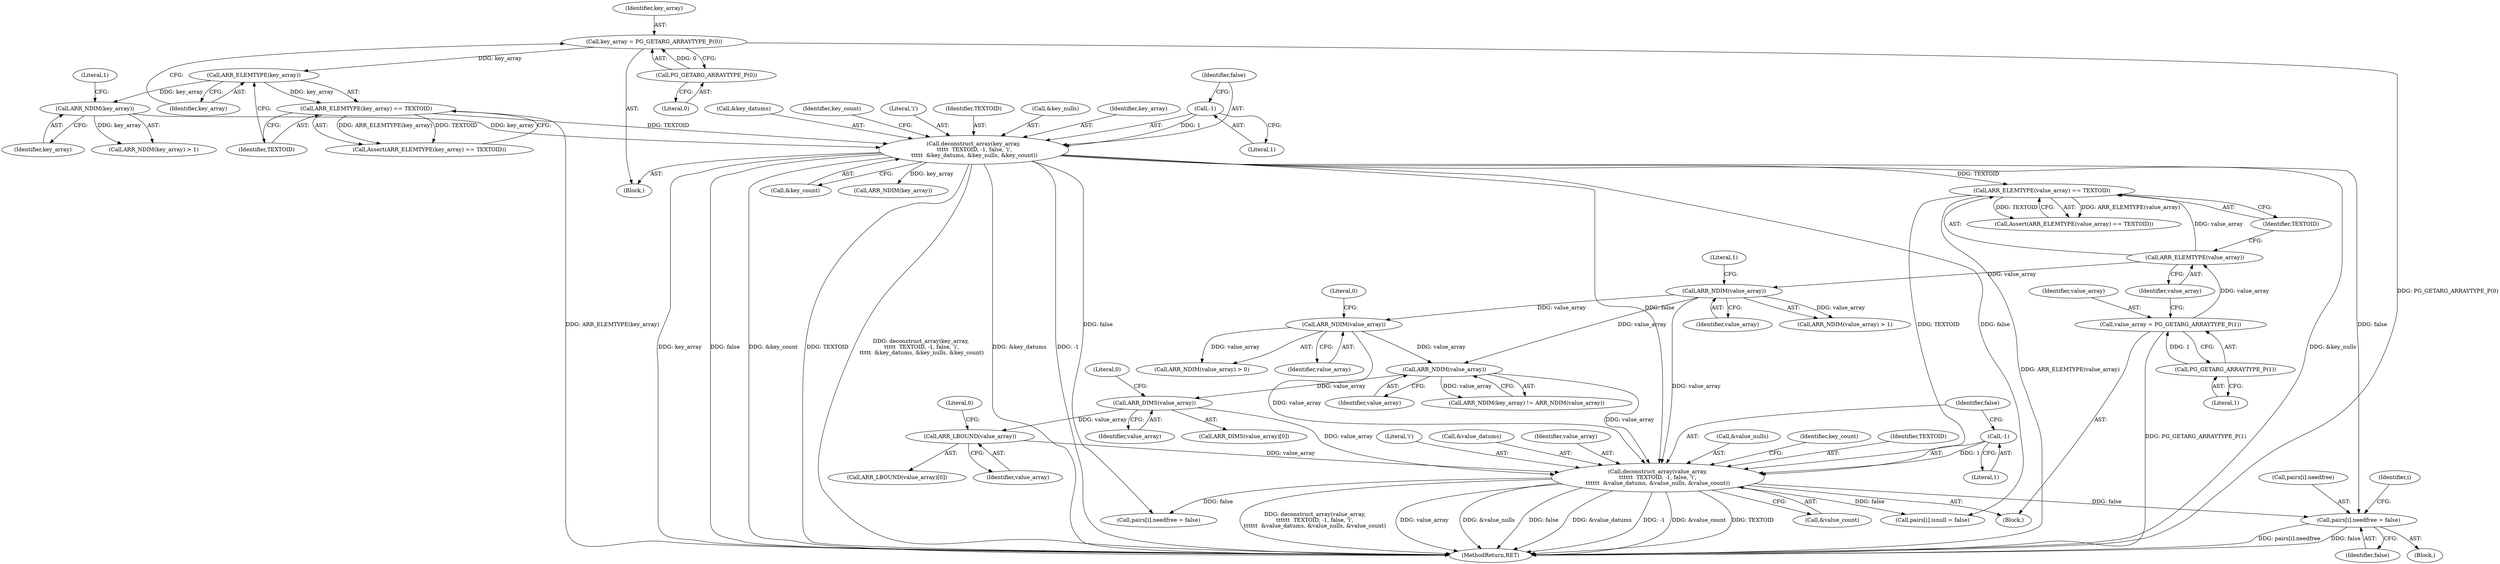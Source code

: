 digraph "0_postgres_31400a673325147e1205326008e32135a78b4d8a_0@API" {
"1000412" [label="(Call,pairs[i].needfree = false)"];
"1000259" [label="(Call,deconstruct_array(value_array,\n\t\t\t\t\t\t  TEXTOID, -1, false, 'i',\n\t\t\t\t\t\t  &value_datums, &value_nulls, &value_count))"];
"1000224" [label="(Call,ARR_NDIM(value_array))"];
"1000206" [label="(Call,ARR_NDIM(value_array))"];
"1000201" [label="(Call,ARR_ELEMTYPE(value_array))"];
"1000195" [label="(Call,value_array = PG_GETARG_ARRAYTYPE_P(1))"];
"1000197" [label="(Call,PG_GETARG_ARRAYTYPE_P(1))"];
"1000231" [label="(Call,ARR_NDIM(value_array))"];
"1000249" [label="(Call,ARR_LBOUND(value_array))"];
"1000240" [label="(Call,ARR_DIMS(value_array))"];
"1000200" [label="(Call,ARR_ELEMTYPE(value_array) == TEXTOID)"];
"1000143" [label="(Call,deconstruct_array(key_array,\n \t\t\t\t\t  TEXTOID, -1, false, 'i',\n \t\t\t\t\t  &key_datums, &key_nulls, &key_count))"];
"1000133" [label="(Call,ARR_NDIM(key_array))"];
"1000128" [label="(Call,ARR_ELEMTYPE(key_array))"];
"1000122" [label="(Call,key_array = PG_GETARG_ARRAYTYPE_P(0))"];
"1000124" [label="(Call,PG_GETARG_ARRAYTYPE_P(0))"];
"1000127" [label="(Call,ARR_ELEMTYPE(key_array) == TEXTOID)"];
"1000146" [label="(Call,-1)"];
"1000262" [label="(Call,-1)"];
"1000251" [label="(Literal,0)"];
"1000268" [label="(Call,&value_nulls)"];
"1000240" [label="(Call,ARR_DIMS(value_array))"];
"1000354" [label="(Call,pairs[i].needfree = false)"];
"1000224" [label="(Call,ARR_NDIM(value_array))"];
"1000135" [label="(Literal,1)"];
"1000198" [label="(Literal,1)"];
"1000263" [label="(Literal,1)"];
"1000274" [label="(Identifier,key_count)"];
"1000150" [label="(Call,&key_datums)"];
"1000197" [label="(Call,PG_GETARG_ARRAYTYPE_P(1))"];
"1000128" [label="(Call,ARR_ELEMTYPE(key_array))"];
"1000129" [label="(Identifier,key_array)"];
"1000249" [label="(Call,ARR_LBOUND(value_array))"];
"1000261" [label="(Identifier,TEXTOID)"];
"1000146" [label="(Call,-1)"];
"1000158" [label="(Identifier,key_count)"];
"1000225" [label="(Identifier,value_array)"];
"1000265" [label="(Literal,'i')"];
"1000413" [label="(Call,pairs[i].needfree)"];
"1000201" [label="(Call,ARR_ELEMTYPE(value_array))"];
"1000250" [label="(Identifier,value_array)"];
"1000127" [label="(Call,ARR_ELEMTYPE(key_array) == TEXTOID)"];
"1000132" [label="(Call,ARR_NDIM(key_array) > 1)"];
"1000122" [label="(Call,key_array = PG_GETARG_ARRAYTYPE_P(0))"];
"1000194" [label="(Block,)"];
"1000199" [label="(Call,Assert(ARR_ELEMTYPE(value_array) == TEXTOID))"];
"1000232" [label="(Identifier,value_array)"];
"1000130" [label="(Identifier,TEXTOID)"];
"1000266" [label="(Call,&value_datums)"];
"1000248" [label="(Call,ARR_LBOUND(value_array)[0])"];
"1000203" [label="(Identifier,TEXTOID)"];
"1000148" [label="(Identifier,false)"];
"1000125" [label="(Literal,0)"];
"1000291" [label="(Identifier,i)"];
"1000143" [label="(Call,deconstruct_array(key_array,\n \t\t\t\t\t  TEXTOID, -1, false, 'i',\n \t\t\t\t\t  &key_datums, &key_nulls, &key_count))"];
"1000418" [label="(Identifier,false)"];
"1000200" [label="(Call,ARR_ELEMTYPE(value_array) == TEXTOID)"];
"1000242" [label="(Literal,0)"];
"1000264" [label="(Identifier,false)"];
"1000154" [label="(Call,&key_count)"];
"1000205" [label="(Call,ARR_NDIM(value_array) > 1)"];
"1000196" [label="(Identifier,value_array)"];
"1000262" [label="(Call,-1)"];
"1000206" [label="(Call,ARR_NDIM(value_array))"];
"1000134" [label="(Identifier,key_array)"];
"1000412" [label="(Call,pairs[i].needfree = false)"];
"1000239" [label="(Call,ARR_DIMS(value_array)[0])"];
"1000149" [label="(Literal,'i')"];
"1000123" [label="(Identifier,key_array)"];
"1000133" [label="(Call,ARR_NDIM(key_array))"];
"1000270" [label="(Call,&value_count)"];
"1000260" [label="(Identifier,value_array)"];
"1000195" [label="(Call,value_array = PG_GETARG_ARRAYTYPE_P(1))"];
"1000241" [label="(Identifier,value_array)"];
"1000208" [label="(Literal,1)"];
"1000220" [label="(Call,ARR_NDIM(key_array))"];
"1000147" [label="(Literal,1)"];
"1000145" [label="(Identifier,TEXTOID)"];
"1000259" [label="(Call,deconstruct_array(value_array,\n\t\t\t\t\t\t  TEXTOID, -1, false, 'i',\n\t\t\t\t\t\t  &value_datums, &value_nulls, &value_count))"];
"1000126" [label="(Call,Assert(ARR_ELEMTYPE(key_array) == TEXTOID))"];
"1000223" [label="(Call,ARR_NDIM(value_array) > 0)"];
"1000105" [label="(Block,)"];
"1000152" [label="(Call,&key_nulls)"];
"1000207" [label="(Identifier,value_array)"];
"1000434" [label="(MethodReturn,RET)"];
"1000228" [label="(Call,ARR_NDIM(key_array) != ARR_NDIM(value_array))"];
"1000144" [label="(Identifier,key_array)"];
"1000226" [label="(Literal,0)"];
"1000362" [label="(Block,)"];
"1000231" [label="(Call,ARR_NDIM(value_array))"];
"1000124" [label="(Call,PG_GETARG_ARRAYTYPE_P(0))"];
"1000202" [label="(Identifier,value_array)"];
"1000405" [label="(Call,pairs[i].isnull = false)"];
"1000412" -> "1000362"  [label="AST: "];
"1000412" -> "1000418"  [label="CFG: "];
"1000413" -> "1000412"  [label="AST: "];
"1000418" -> "1000412"  [label="AST: "];
"1000291" -> "1000412"  [label="CFG: "];
"1000412" -> "1000434"  [label="DDG: pairs[i].needfree"];
"1000412" -> "1000434"  [label="DDG: false"];
"1000259" -> "1000412"  [label="DDG: false"];
"1000143" -> "1000412"  [label="DDG: false"];
"1000259" -> "1000194"  [label="AST: "];
"1000259" -> "1000270"  [label="CFG: "];
"1000260" -> "1000259"  [label="AST: "];
"1000261" -> "1000259"  [label="AST: "];
"1000262" -> "1000259"  [label="AST: "];
"1000264" -> "1000259"  [label="AST: "];
"1000265" -> "1000259"  [label="AST: "];
"1000266" -> "1000259"  [label="AST: "];
"1000268" -> "1000259"  [label="AST: "];
"1000270" -> "1000259"  [label="AST: "];
"1000274" -> "1000259"  [label="CFG: "];
"1000259" -> "1000434"  [label="DDG: deconstruct_array(value_array,\n\t\t\t\t\t\t  TEXTOID, -1, false, 'i',\n\t\t\t\t\t\t  &value_datums, &value_nulls, &value_count)"];
"1000259" -> "1000434"  [label="DDG: value_array"];
"1000259" -> "1000434"  [label="DDG: &value_nulls"];
"1000259" -> "1000434"  [label="DDG: false"];
"1000259" -> "1000434"  [label="DDG: &value_datums"];
"1000259" -> "1000434"  [label="DDG: -1"];
"1000259" -> "1000434"  [label="DDG: &value_count"];
"1000259" -> "1000434"  [label="DDG: TEXTOID"];
"1000224" -> "1000259"  [label="DDG: value_array"];
"1000206" -> "1000259"  [label="DDG: value_array"];
"1000231" -> "1000259"  [label="DDG: value_array"];
"1000249" -> "1000259"  [label="DDG: value_array"];
"1000240" -> "1000259"  [label="DDG: value_array"];
"1000200" -> "1000259"  [label="DDG: TEXTOID"];
"1000262" -> "1000259"  [label="DDG: 1"];
"1000143" -> "1000259"  [label="DDG: false"];
"1000259" -> "1000354"  [label="DDG: false"];
"1000259" -> "1000405"  [label="DDG: false"];
"1000224" -> "1000223"  [label="AST: "];
"1000224" -> "1000225"  [label="CFG: "];
"1000225" -> "1000224"  [label="AST: "];
"1000226" -> "1000224"  [label="CFG: "];
"1000224" -> "1000223"  [label="DDG: value_array"];
"1000206" -> "1000224"  [label="DDG: value_array"];
"1000224" -> "1000231"  [label="DDG: value_array"];
"1000206" -> "1000205"  [label="AST: "];
"1000206" -> "1000207"  [label="CFG: "];
"1000207" -> "1000206"  [label="AST: "];
"1000208" -> "1000206"  [label="CFG: "];
"1000206" -> "1000205"  [label="DDG: value_array"];
"1000201" -> "1000206"  [label="DDG: value_array"];
"1000206" -> "1000231"  [label="DDG: value_array"];
"1000201" -> "1000200"  [label="AST: "];
"1000201" -> "1000202"  [label="CFG: "];
"1000202" -> "1000201"  [label="AST: "];
"1000203" -> "1000201"  [label="CFG: "];
"1000201" -> "1000200"  [label="DDG: value_array"];
"1000195" -> "1000201"  [label="DDG: value_array"];
"1000195" -> "1000194"  [label="AST: "];
"1000195" -> "1000197"  [label="CFG: "];
"1000196" -> "1000195"  [label="AST: "];
"1000197" -> "1000195"  [label="AST: "];
"1000202" -> "1000195"  [label="CFG: "];
"1000195" -> "1000434"  [label="DDG: PG_GETARG_ARRAYTYPE_P(1)"];
"1000197" -> "1000195"  [label="DDG: 1"];
"1000197" -> "1000198"  [label="CFG: "];
"1000198" -> "1000197"  [label="AST: "];
"1000231" -> "1000228"  [label="AST: "];
"1000231" -> "1000232"  [label="CFG: "];
"1000232" -> "1000231"  [label="AST: "];
"1000228" -> "1000231"  [label="CFG: "];
"1000231" -> "1000228"  [label="DDG: value_array"];
"1000231" -> "1000240"  [label="DDG: value_array"];
"1000249" -> "1000248"  [label="AST: "];
"1000249" -> "1000250"  [label="CFG: "];
"1000250" -> "1000249"  [label="AST: "];
"1000251" -> "1000249"  [label="CFG: "];
"1000240" -> "1000249"  [label="DDG: value_array"];
"1000240" -> "1000239"  [label="AST: "];
"1000240" -> "1000241"  [label="CFG: "];
"1000241" -> "1000240"  [label="AST: "];
"1000242" -> "1000240"  [label="CFG: "];
"1000200" -> "1000199"  [label="AST: "];
"1000200" -> "1000203"  [label="CFG: "];
"1000203" -> "1000200"  [label="AST: "];
"1000199" -> "1000200"  [label="CFG: "];
"1000200" -> "1000434"  [label="DDG: ARR_ELEMTYPE(value_array)"];
"1000200" -> "1000199"  [label="DDG: ARR_ELEMTYPE(value_array)"];
"1000200" -> "1000199"  [label="DDG: TEXTOID"];
"1000143" -> "1000200"  [label="DDG: TEXTOID"];
"1000143" -> "1000105"  [label="AST: "];
"1000143" -> "1000154"  [label="CFG: "];
"1000144" -> "1000143"  [label="AST: "];
"1000145" -> "1000143"  [label="AST: "];
"1000146" -> "1000143"  [label="AST: "];
"1000148" -> "1000143"  [label="AST: "];
"1000149" -> "1000143"  [label="AST: "];
"1000150" -> "1000143"  [label="AST: "];
"1000152" -> "1000143"  [label="AST: "];
"1000154" -> "1000143"  [label="AST: "];
"1000158" -> "1000143"  [label="CFG: "];
"1000143" -> "1000434"  [label="DDG: &key_nulls"];
"1000143" -> "1000434"  [label="DDG: key_array"];
"1000143" -> "1000434"  [label="DDG: false"];
"1000143" -> "1000434"  [label="DDG: &key_count"];
"1000143" -> "1000434"  [label="DDG: TEXTOID"];
"1000143" -> "1000434"  [label="DDG: deconstruct_array(key_array,\n \t\t\t\t\t  TEXTOID, -1, false, 'i',\n \t\t\t\t\t  &key_datums, &key_nulls, &key_count)"];
"1000143" -> "1000434"  [label="DDG: &key_datums"];
"1000143" -> "1000434"  [label="DDG: -1"];
"1000133" -> "1000143"  [label="DDG: key_array"];
"1000127" -> "1000143"  [label="DDG: TEXTOID"];
"1000146" -> "1000143"  [label="DDG: 1"];
"1000143" -> "1000220"  [label="DDG: key_array"];
"1000143" -> "1000354"  [label="DDG: false"];
"1000143" -> "1000405"  [label="DDG: false"];
"1000133" -> "1000132"  [label="AST: "];
"1000133" -> "1000134"  [label="CFG: "];
"1000134" -> "1000133"  [label="AST: "];
"1000135" -> "1000133"  [label="CFG: "];
"1000133" -> "1000132"  [label="DDG: key_array"];
"1000128" -> "1000133"  [label="DDG: key_array"];
"1000128" -> "1000127"  [label="AST: "];
"1000128" -> "1000129"  [label="CFG: "];
"1000129" -> "1000128"  [label="AST: "];
"1000130" -> "1000128"  [label="CFG: "];
"1000128" -> "1000127"  [label="DDG: key_array"];
"1000122" -> "1000128"  [label="DDG: key_array"];
"1000122" -> "1000105"  [label="AST: "];
"1000122" -> "1000124"  [label="CFG: "];
"1000123" -> "1000122"  [label="AST: "];
"1000124" -> "1000122"  [label="AST: "];
"1000129" -> "1000122"  [label="CFG: "];
"1000122" -> "1000434"  [label="DDG: PG_GETARG_ARRAYTYPE_P(0)"];
"1000124" -> "1000122"  [label="DDG: 0"];
"1000124" -> "1000125"  [label="CFG: "];
"1000125" -> "1000124"  [label="AST: "];
"1000127" -> "1000126"  [label="AST: "];
"1000127" -> "1000130"  [label="CFG: "];
"1000130" -> "1000127"  [label="AST: "];
"1000126" -> "1000127"  [label="CFG: "];
"1000127" -> "1000434"  [label="DDG: ARR_ELEMTYPE(key_array)"];
"1000127" -> "1000126"  [label="DDG: ARR_ELEMTYPE(key_array)"];
"1000127" -> "1000126"  [label="DDG: TEXTOID"];
"1000146" -> "1000147"  [label="CFG: "];
"1000147" -> "1000146"  [label="AST: "];
"1000148" -> "1000146"  [label="CFG: "];
"1000262" -> "1000263"  [label="CFG: "];
"1000263" -> "1000262"  [label="AST: "];
"1000264" -> "1000262"  [label="CFG: "];
}
